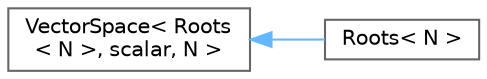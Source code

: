 digraph "Graphical Class Hierarchy"
{
 // LATEX_PDF_SIZE
  bgcolor="transparent";
  edge [fontname=Helvetica,fontsize=10,labelfontname=Helvetica,labelfontsize=10];
  node [fontname=Helvetica,fontsize=10,shape=box,height=0.2,width=0.4];
  rankdir="LR";
  Node0 [id="Node000000",label="VectorSpace\< Roots\l\< N \>, scalar, N \>",height=0.2,width=0.4,color="grey40", fillcolor="white", style="filled",URL="$classFoam_1_1VectorSpace.html",tooltip=" "];
  Node0 -> Node1 [id="edge5679_Node000000_Node000001",dir="back",color="steelblue1",style="solid",tooltip=" "];
  Node1 [id="Node000001",label="Roots\< N \>",height=0.2,width=0.4,color="grey40", fillcolor="white", style="filled",URL="$classFoam_1_1Roots.html",tooltip="Templated storage for the roots of polynomial equations, plus flags to indicate the nature of the roo..."];
}
